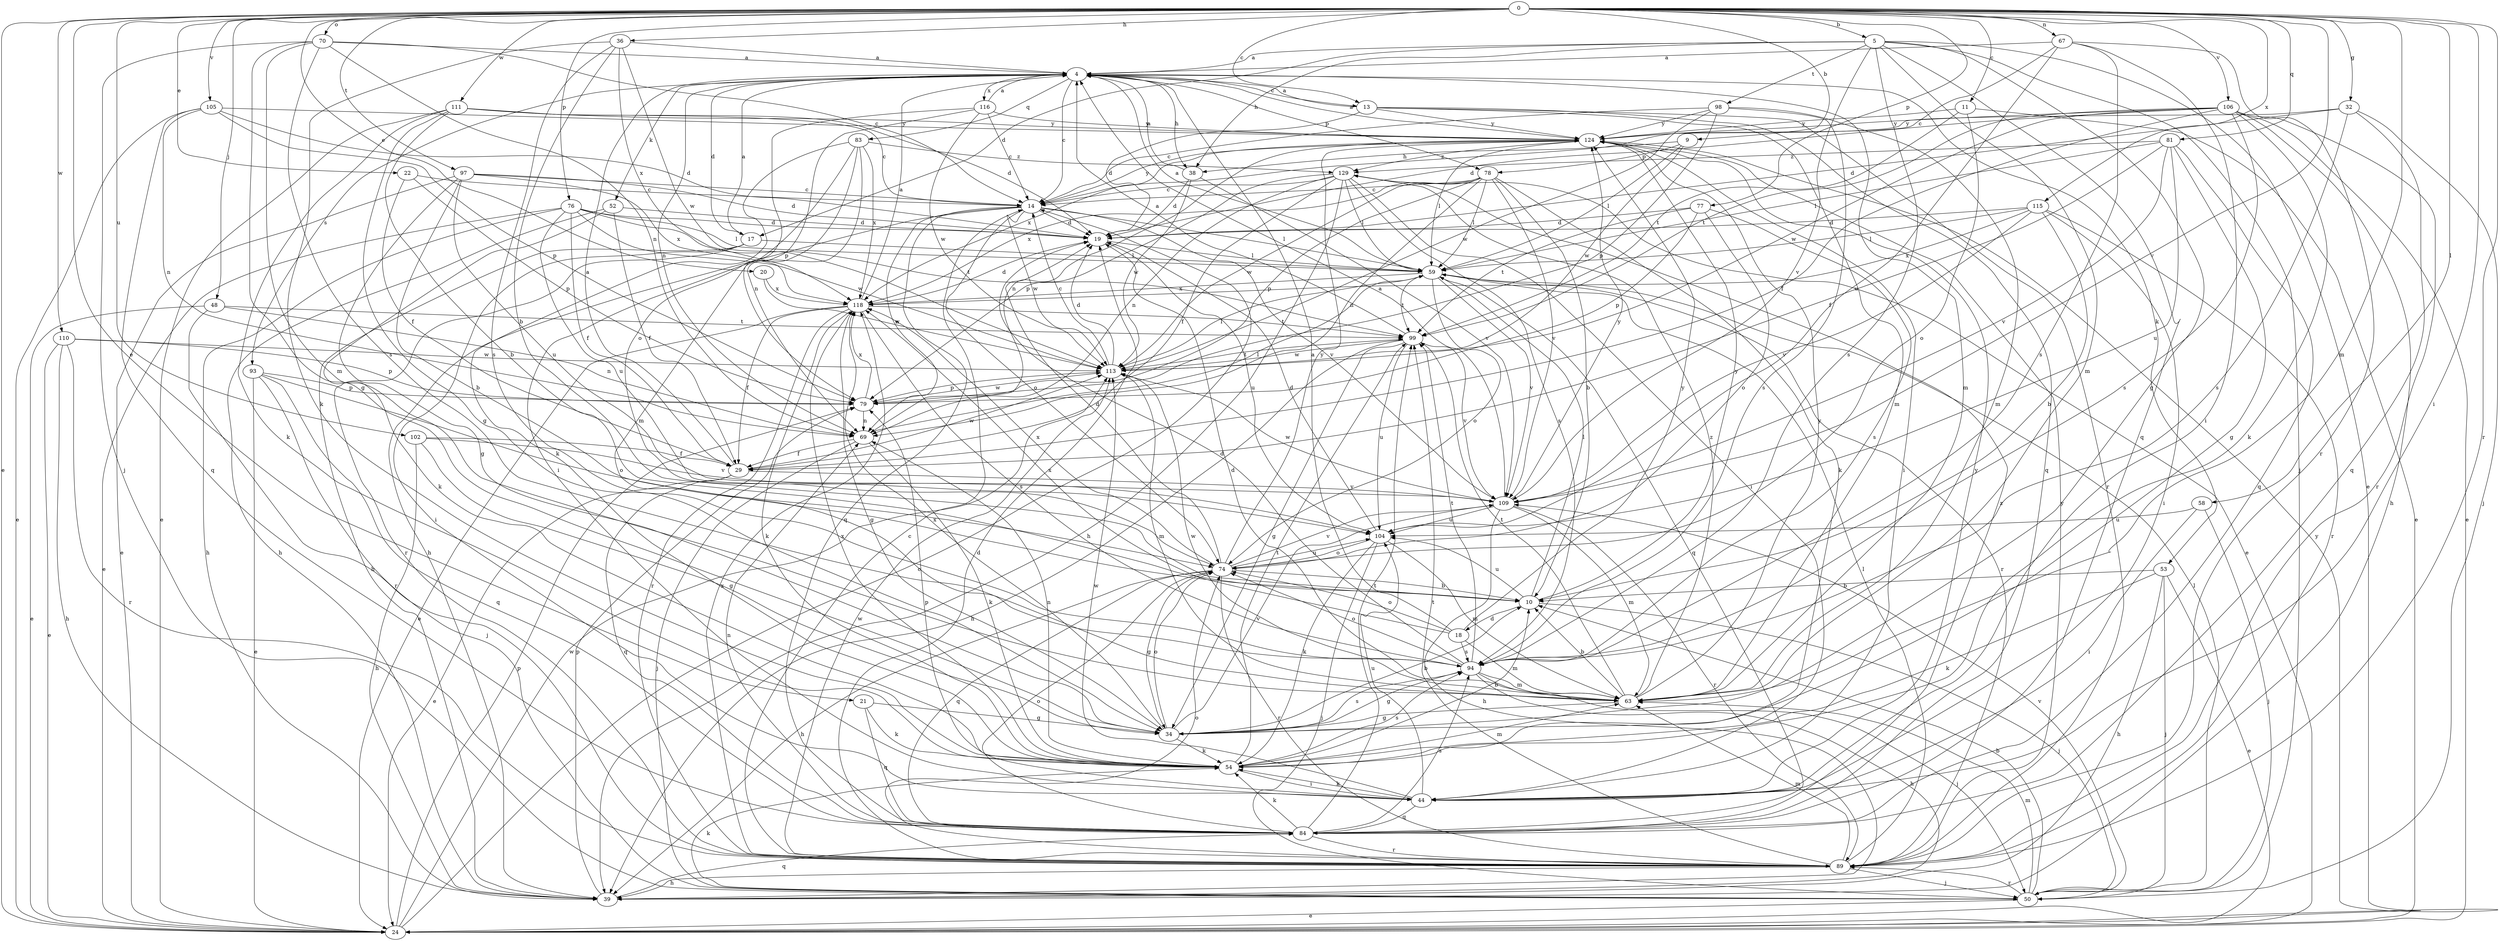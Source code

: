 strict digraph  {
0;
4;
5;
9;
10;
11;
13;
14;
17;
18;
19;
20;
21;
22;
24;
29;
32;
34;
36;
38;
39;
44;
48;
50;
52;
53;
54;
58;
59;
63;
67;
69;
70;
74;
76;
77;
78;
79;
81;
83;
84;
89;
93;
94;
97;
98;
99;
102;
104;
105;
106;
109;
110;
111;
113;
115;
116;
118;
124;
129;
0 -> 5  [label=b];
0 -> 9  [label=b];
0 -> 11  [label=c];
0 -> 13  [label=c];
0 -> 20  [label=e];
0 -> 21  [label=e];
0 -> 22  [label=e];
0 -> 24  [label=e];
0 -> 32  [label=g];
0 -> 36  [label=h];
0 -> 44  [label=i];
0 -> 48  [label=j];
0 -> 58  [label=l];
0 -> 63  [label=m];
0 -> 67  [label=n];
0 -> 70  [label=o];
0 -> 76  [label=p];
0 -> 77  [label=p];
0 -> 81  [label=q];
0 -> 89  [label=r];
0 -> 97  [label=t];
0 -> 102  [label=u];
0 -> 105  [label=v];
0 -> 106  [label=v];
0 -> 109  [label=v];
0 -> 110  [label=w];
0 -> 111  [label=w];
0 -> 115  [label=x];
4 -> 13  [label=c];
4 -> 14  [label=c];
4 -> 17  [label=d];
4 -> 38  [label=h];
4 -> 52  [label=k];
4 -> 53  [label=k];
4 -> 63  [label=m];
4 -> 69  [label=n];
4 -> 78  [label=p];
4 -> 83  [label=q];
4 -> 93  [label=s];
4 -> 116  [label=x];
5 -> 4  [label=a];
5 -> 17  [label=d];
5 -> 24  [label=e];
5 -> 34  [label=g];
5 -> 38  [label=h];
5 -> 50  [label=j];
5 -> 63  [label=m];
5 -> 84  [label=q];
5 -> 94  [label=s];
5 -> 98  [label=t];
5 -> 109  [label=v];
9 -> 38  [label=h];
9 -> 59  [label=l];
9 -> 78  [label=p];
9 -> 113  [label=w];
10 -> 18  [label=d];
10 -> 50  [label=j];
10 -> 59  [label=l];
10 -> 104  [label=u];
10 -> 124  [label=y];
11 -> 24  [label=e];
11 -> 74  [label=o];
11 -> 99  [label=t];
11 -> 124  [label=y];
13 -> 4  [label=a];
13 -> 19  [label=d];
13 -> 63  [label=m];
13 -> 84  [label=q];
13 -> 89  [label=r];
13 -> 124  [label=y];
14 -> 19  [label=d];
14 -> 39  [label=h];
14 -> 59  [label=l];
14 -> 69  [label=n];
14 -> 74  [label=o];
14 -> 84  [label=q];
14 -> 109  [label=v];
14 -> 113  [label=w];
14 -> 124  [label=y];
17 -> 4  [label=a];
17 -> 39  [label=h];
17 -> 44  [label=i];
17 -> 59  [label=l];
17 -> 89  [label=r];
18 -> 4  [label=a];
18 -> 63  [label=m];
18 -> 74  [label=o];
18 -> 94  [label=s];
18 -> 118  [label=x];
18 -> 124  [label=y];
19 -> 59  [label=l];
19 -> 104  [label=u];
20 -> 113  [label=w];
20 -> 118  [label=x];
21 -> 34  [label=g];
21 -> 54  [label=k];
21 -> 84  [label=q];
22 -> 14  [label=c];
22 -> 29  [label=f];
22 -> 79  [label=p];
24 -> 14  [label=c];
24 -> 79  [label=p];
24 -> 113  [label=w];
24 -> 124  [label=y];
29 -> 4  [label=a];
29 -> 24  [label=e];
29 -> 84  [label=q];
29 -> 109  [label=v];
29 -> 113  [label=w];
32 -> 19  [label=d];
32 -> 50  [label=j];
32 -> 84  [label=q];
32 -> 94  [label=s];
32 -> 124  [label=y];
34 -> 10  [label=b];
34 -> 54  [label=k];
34 -> 74  [label=o];
34 -> 94  [label=s];
34 -> 109  [label=v];
34 -> 118  [label=x];
36 -> 4  [label=a];
36 -> 10  [label=b];
36 -> 54  [label=k];
36 -> 94  [label=s];
36 -> 113  [label=w];
36 -> 118  [label=x];
38 -> 4  [label=a];
38 -> 19  [label=d];
38 -> 109  [label=v];
38 -> 113  [label=w];
39 -> 79  [label=p];
39 -> 84  [label=q];
44 -> 54  [label=k];
44 -> 79  [label=p];
44 -> 84  [label=q];
44 -> 104  [label=u];
44 -> 113  [label=w];
44 -> 124  [label=y];
48 -> 24  [label=e];
48 -> 69  [label=n];
48 -> 89  [label=r];
48 -> 99  [label=t];
50 -> 10  [label=b];
50 -> 24  [label=e];
50 -> 54  [label=k];
50 -> 59  [label=l];
50 -> 63  [label=m];
50 -> 89  [label=r];
50 -> 109  [label=v];
52 -> 19  [label=d];
52 -> 29  [label=f];
52 -> 39  [label=h];
52 -> 54  [label=k];
53 -> 10  [label=b];
53 -> 24  [label=e];
53 -> 39  [label=h];
53 -> 50  [label=j];
53 -> 54  [label=k];
54 -> 10  [label=b];
54 -> 44  [label=i];
54 -> 63  [label=m];
54 -> 69  [label=n];
54 -> 94  [label=s];
54 -> 99  [label=t];
54 -> 118  [label=x];
58 -> 44  [label=i];
58 -> 50  [label=j];
58 -> 104  [label=u];
59 -> 4  [label=a];
59 -> 74  [label=o];
59 -> 84  [label=q];
59 -> 89  [label=r];
59 -> 99  [label=t];
59 -> 109  [label=v];
59 -> 118  [label=x];
63 -> 10  [label=b];
63 -> 19  [label=d];
63 -> 34  [label=g];
63 -> 99  [label=t];
63 -> 113  [label=w];
63 -> 124  [label=y];
63 -> 129  [label=z];
67 -> 4  [label=a];
67 -> 14  [label=c];
67 -> 44  [label=i];
67 -> 89  [label=r];
67 -> 94  [label=s];
67 -> 104  [label=u];
69 -> 29  [label=f];
69 -> 50  [label=j];
69 -> 54  [label=k];
69 -> 59  [label=l];
70 -> 4  [label=a];
70 -> 14  [label=c];
70 -> 34  [label=g];
70 -> 50  [label=j];
70 -> 63  [label=m];
70 -> 69  [label=n];
70 -> 94  [label=s];
74 -> 10  [label=b];
74 -> 19  [label=d];
74 -> 34  [label=g];
74 -> 39  [label=h];
74 -> 84  [label=q];
74 -> 89  [label=r];
74 -> 104  [label=u];
74 -> 109  [label=v];
74 -> 118  [label=x];
74 -> 124  [label=y];
76 -> 19  [label=d];
76 -> 24  [label=e];
76 -> 29  [label=f];
76 -> 39  [label=h];
76 -> 59  [label=l];
76 -> 99  [label=t];
76 -> 104  [label=u];
76 -> 113  [label=w];
77 -> 19  [label=d];
77 -> 74  [label=o];
77 -> 79  [label=p];
77 -> 94  [label=s];
77 -> 99  [label=t];
78 -> 10  [label=b];
78 -> 14  [label=c];
78 -> 54  [label=k];
78 -> 59  [label=l];
78 -> 69  [label=n];
78 -> 79  [label=p];
78 -> 109  [label=v];
78 -> 113  [label=w];
78 -> 118  [label=x];
79 -> 69  [label=n];
79 -> 113  [label=w];
79 -> 118  [label=x];
81 -> 29  [label=f];
81 -> 34  [label=g];
81 -> 59  [label=l];
81 -> 84  [label=q];
81 -> 104  [label=u];
81 -> 109  [label=v];
81 -> 129  [label=z];
83 -> 44  [label=i];
83 -> 54  [label=k];
83 -> 63  [label=m];
83 -> 69  [label=n];
83 -> 118  [label=x];
83 -> 129  [label=z];
84 -> 54  [label=k];
84 -> 69  [label=n];
84 -> 74  [label=o];
84 -> 89  [label=r];
84 -> 94  [label=s];
84 -> 99  [label=t];
84 -> 129  [label=z];
89 -> 14  [label=c];
89 -> 19  [label=d];
89 -> 39  [label=h];
89 -> 50  [label=j];
89 -> 59  [label=l];
89 -> 63  [label=m];
89 -> 74  [label=o];
89 -> 99  [label=t];
89 -> 113  [label=w];
89 -> 118  [label=x];
89 -> 124  [label=y];
93 -> 24  [label=e];
93 -> 50  [label=j];
93 -> 74  [label=o];
93 -> 79  [label=p];
93 -> 84  [label=q];
94 -> 19  [label=d];
94 -> 34  [label=g];
94 -> 39  [label=h];
94 -> 50  [label=j];
94 -> 63  [label=m];
94 -> 74  [label=o];
94 -> 99  [label=t];
97 -> 10  [label=b];
97 -> 14  [label=c];
97 -> 19  [label=d];
97 -> 24  [label=e];
97 -> 34  [label=g];
97 -> 104  [label=u];
97 -> 118  [label=x];
98 -> 14  [label=c];
98 -> 63  [label=m];
98 -> 79  [label=p];
98 -> 94  [label=s];
98 -> 113  [label=w];
98 -> 124  [label=y];
99 -> 4  [label=a];
99 -> 34  [label=g];
99 -> 39  [label=h];
99 -> 104  [label=u];
99 -> 109  [label=v];
99 -> 113  [label=w];
102 -> 29  [label=f];
102 -> 34  [label=g];
102 -> 39  [label=h];
102 -> 109  [label=v];
104 -> 19  [label=d];
104 -> 50  [label=j];
104 -> 54  [label=k];
104 -> 63  [label=m];
104 -> 74  [label=o];
105 -> 19  [label=d];
105 -> 24  [label=e];
105 -> 69  [label=n];
105 -> 79  [label=p];
105 -> 84  [label=q];
105 -> 124  [label=y];
106 -> 19  [label=d];
106 -> 24  [label=e];
106 -> 29  [label=f];
106 -> 39  [label=h];
106 -> 54  [label=k];
106 -> 89  [label=r];
106 -> 94  [label=s];
106 -> 99  [label=t];
106 -> 113  [label=w];
106 -> 124  [label=y];
109 -> 4  [label=a];
109 -> 39  [label=h];
109 -> 63  [label=m];
109 -> 89  [label=r];
109 -> 104  [label=u];
109 -> 113  [label=w];
109 -> 124  [label=y];
110 -> 24  [label=e];
110 -> 39  [label=h];
110 -> 79  [label=p];
110 -> 89  [label=r];
110 -> 113  [label=w];
111 -> 10  [label=b];
111 -> 14  [label=c];
111 -> 19  [label=d];
111 -> 24  [label=e];
111 -> 34  [label=g];
111 -> 54  [label=k];
111 -> 124  [label=y];
113 -> 14  [label=c];
113 -> 19  [label=d];
113 -> 59  [label=l];
113 -> 63  [label=m];
113 -> 79  [label=p];
113 -> 99  [label=t];
115 -> 10  [label=b];
115 -> 19  [label=d];
115 -> 44  [label=i];
115 -> 59  [label=l];
115 -> 89  [label=r];
115 -> 109  [label=v];
115 -> 118  [label=x];
116 -> 4  [label=a];
116 -> 14  [label=c];
116 -> 74  [label=o];
116 -> 79  [label=p];
116 -> 113  [label=w];
116 -> 124  [label=y];
118 -> 4  [label=a];
118 -> 19  [label=d];
118 -> 24  [label=e];
118 -> 29  [label=f];
118 -> 34  [label=g];
118 -> 54  [label=k];
118 -> 89  [label=r];
118 -> 94  [label=s];
118 -> 99  [label=t];
124 -> 4  [label=a];
124 -> 44  [label=i];
124 -> 59  [label=l];
124 -> 69  [label=n];
124 -> 118  [label=x];
124 -> 129  [label=z];
129 -> 14  [label=c];
129 -> 24  [label=e];
129 -> 29  [label=f];
129 -> 39  [label=h];
129 -> 44  [label=i];
129 -> 59  [label=l];
129 -> 69  [label=n];
129 -> 79  [label=p];
129 -> 94  [label=s];
}
